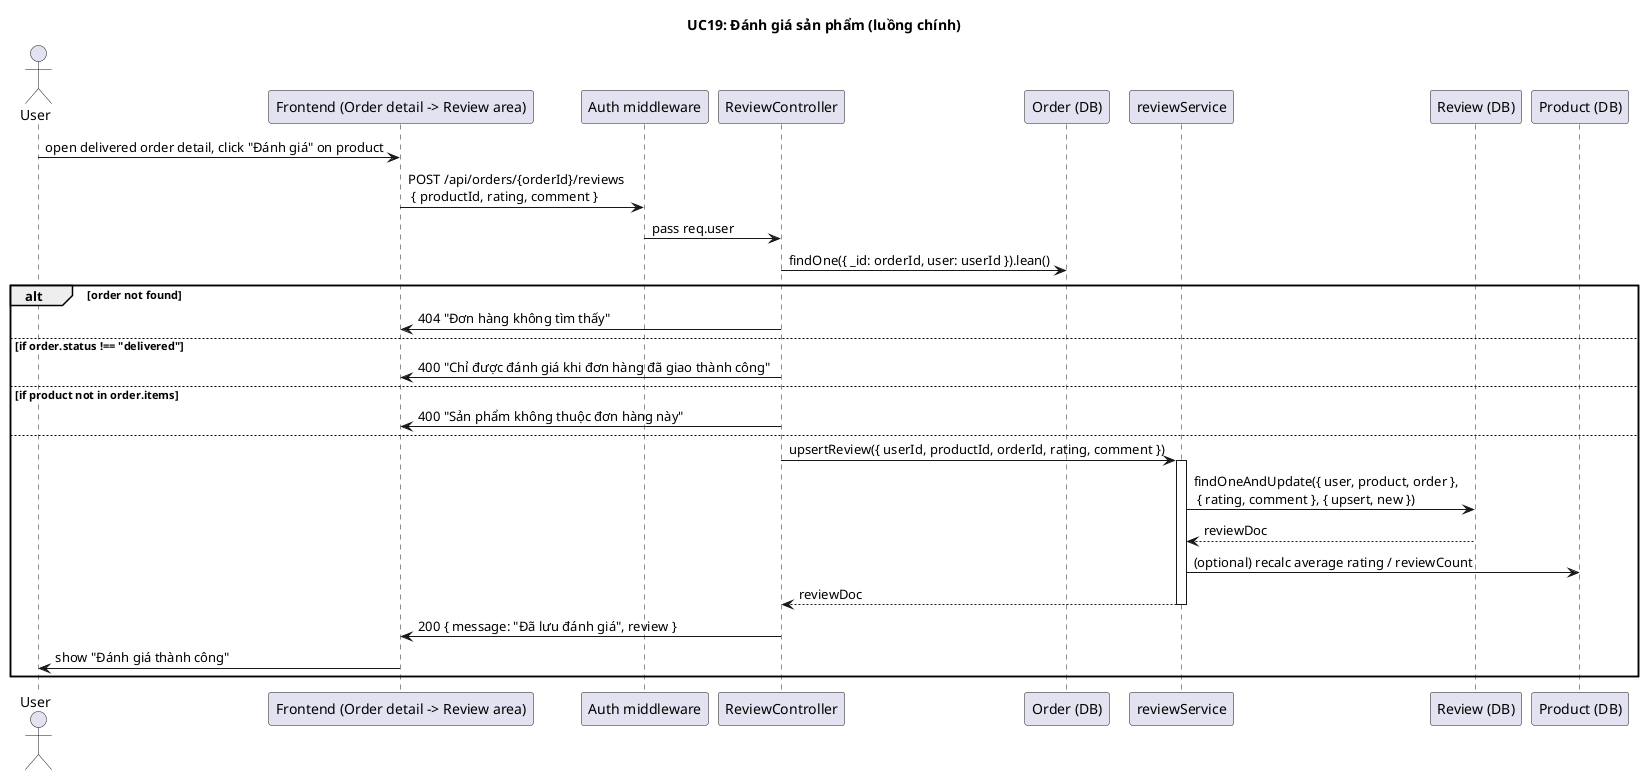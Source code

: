 @startuml UC19_CreateOrUpdateReview_Main

title UC19: Đánh giá sản phẩm (luồng chính)

actor User
participant Frontend as "Frontend (Order detail -> Review area)"
participant Auth as "Auth middleware"
participant ReviewController as "ReviewController"
participant OrderDB as "Order (DB)"
participant ReviewService as "reviewService"
participant ReviewDB as "Review (DB)"
participant ProductDB as "Product (DB)"

User -> Frontend: open delivered order detail, click "Đánh giá" on product
Frontend -> Auth: POST /api/orders/{orderId}/reviews \n { productId, rating, comment }
Auth -> ReviewController: pass req.user
ReviewController -> OrderDB: findOne({ _id: orderId, user: userId }).lean()
alt order not found
  ReviewController -> Frontend: 404 "Đơn hàng không tìm thấy"
else if order.status !== "delivered"
  ReviewController -> Frontend: 400 "Chỉ được đánh giá khi đơn hàng đã giao thành công"
else if product not in order.items
  ReviewController -> Frontend: 400 "Sản phẩm không thuộc đơn hàng này"
else
  ReviewController -> ReviewService: upsertReview({ userId, productId, orderId, rating, comment })
  activate ReviewService
  ReviewService -> ReviewDB: findOneAndUpdate({ user, product, order },\n { rating, comment }, { upsert, new })
  ReviewDB --> ReviewService: reviewDoc
  ReviewService -> ProductDB: (optional) recalc average rating / reviewCount
  ReviewService --> ReviewController: reviewDoc
  deactivate ReviewService
  ReviewController -> Frontend: 200 { message: "Đã lưu đánh giá", review }
  Frontend -> User: show "Đánh giá thành công"
end
@enduml
